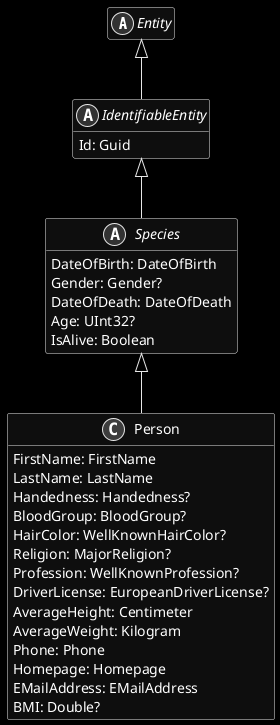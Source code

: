 ﻿@startuml
skinparam monochrome reverse
hide empty members

abstract class Entity {
}

Entity <|-- IdentifiableEntity

abstract class IdentifiableEntity {
    Id: Guid
}

IdentifiableEntity <|-- Species

abstract class Species {
    DateOfBirth: DateOfBirth
    Gender: Gender?
    DateOfDeath: DateOfDeath
    Age: UInt32?
    IsAlive: Boolean
}

Species <|-- Person

class Person {
    FirstName: FirstName
    LastName: LastName
    Handedness: Handedness?
    BloodGroup: BloodGroup?
    HairColor: WellKnownHairColor?
    Religion: MajorReligion?
    Profession: WellKnownProfession?
    DriverLicense: EuropeanDriverLicense?
    AverageHeight: Centimeter
    AverageWeight: Kilogram
    Phone: Phone
    Homepage: Homepage
    EMailAddress: EMailAddress
    BMI: Double?
}

@enduml
